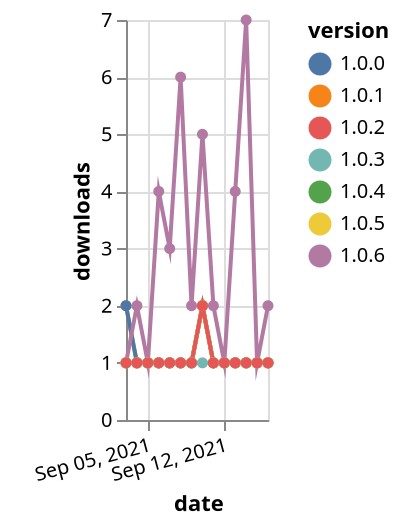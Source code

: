 {"$schema": "https://vega.github.io/schema/vega-lite/v5.json", "description": "A simple bar chart with embedded data.", "data": {"values": [{"date": "2021-09-03", "total": 132, "delta": 1, "version": "1.0.4"}, {"date": "2021-09-04", "total": 133, "delta": 1, "version": "1.0.4"}, {"date": "2021-09-05", "total": 134, "delta": 1, "version": "1.0.4"}, {"date": "2021-09-06", "total": 135, "delta": 1, "version": "1.0.4"}, {"date": "2021-09-07", "total": 136, "delta": 1, "version": "1.0.4"}, {"date": "2021-09-08", "total": 137, "delta": 1, "version": "1.0.4"}, {"date": "2021-09-09", "total": 138, "delta": 1, "version": "1.0.4"}, {"date": "2021-09-10", "total": 140, "delta": 2, "version": "1.0.4"}, {"date": "2021-09-11", "total": 141, "delta": 1, "version": "1.0.4"}, {"date": "2021-09-12", "total": 142, "delta": 1, "version": "1.0.4"}, {"date": "2021-09-13", "total": 143, "delta": 1, "version": "1.0.4"}, {"date": "2021-09-14", "total": 144, "delta": 1, "version": "1.0.4"}, {"date": "2021-09-15", "total": 145, "delta": 1, "version": "1.0.4"}, {"date": "2021-09-16", "total": 146, "delta": 1, "version": "1.0.4"}, {"date": "2021-09-03", "total": 168, "delta": 2, "version": "1.0.1"}, {"date": "2021-09-04", "total": 169, "delta": 1, "version": "1.0.1"}, {"date": "2021-09-05", "total": 170, "delta": 1, "version": "1.0.1"}, {"date": "2021-09-06", "total": 171, "delta": 1, "version": "1.0.1"}, {"date": "2021-09-07", "total": 172, "delta": 1, "version": "1.0.1"}, {"date": "2021-09-08", "total": 173, "delta": 1, "version": "1.0.1"}, {"date": "2021-09-09", "total": 174, "delta": 1, "version": "1.0.1"}, {"date": "2021-09-10", "total": 176, "delta": 2, "version": "1.0.1"}, {"date": "2021-09-11", "total": 177, "delta": 1, "version": "1.0.1"}, {"date": "2021-09-12", "total": 178, "delta": 1, "version": "1.0.1"}, {"date": "2021-09-13", "total": 179, "delta": 1, "version": "1.0.1"}, {"date": "2021-09-14", "total": 180, "delta": 1, "version": "1.0.1"}, {"date": "2021-09-15", "total": 181, "delta": 1, "version": "1.0.1"}, {"date": "2021-09-16", "total": 182, "delta": 1, "version": "1.0.1"}, {"date": "2021-09-03", "total": 160, "delta": 2, "version": "1.0.0"}, {"date": "2021-09-04", "total": 161, "delta": 1, "version": "1.0.0"}, {"date": "2021-09-05", "total": 162, "delta": 1, "version": "1.0.0"}, {"date": "2021-09-06", "total": 163, "delta": 1, "version": "1.0.0"}, {"date": "2021-09-07", "total": 164, "delta": 1, "version": "1.0.0"}, {"date": "2021-09-08", "total": 165, "delta": 1, "version": "1.0.0"}, {"date": "2021-09-09", "total": 166, "delta": 1, "version": "1.0.0"}, {"date": "2021-09-10", "total": 168, "delta": 2, "version": "1.0.0"}, {"date": "2021-09-11", "total": 169, "delta": 1, "version": "1.0.0"}, {"date": "2021-09-12", "total": 170, "delta": 1, "version": "1.0.0"}, {"date": "2021-09-13", "total": 171, "delta": 1, "version": "1.0.0"}, {"date": "2021-09-14", "total": 172, "delta": 1, "version": "1.0.0"}, {"date": "2021-09-15", "total": 173, "delta": 1, "version": "1.0.0"}, {"date": "2021-09-16", "total": 174, "delta": 1, "version": "1.0.0"}, {"date": "2021-09-03", "total": 573, "delta": 1, "version": "1.0.6"}, {"date": "2021-09-04", "total": 575, "delta": 2, "version": "1.0.6"}, {"date": "2021-09-05", "total": 576, "delta": 1, "version": "1.0.6"}, {"date": "2021-09-06", "total": 580, "delta": 4, "version": "1.0.6"}, {"date": "2021-09-07", "total": 583, "delta": 3, "version": "1.0.6"}, {"date": "2021-09-08", "total": 589, "delta": 6, "version": "1.0.6"}, {"date": "2021-09-09", "total": 591, "delta": 2, "version": "1.0.6"}, {"date": "2021-09-10", "total": 596, "delta": 5, "version": "1.0.6"}, {"date": "2021-09-11", "total": 598, "delta": 2, "version": "1.0.6"}, {"date": "2021-09-12", "total": 599, "delta": 1, "version": "1.0.6"}, {"date": "2021-09-13", "total": 603, "delta": 4, "version": "1.0.6"}, {"date": "2021-09-14", "total": 610, "delta": 7, "version": "1.0.6"}, {"date": "2021-09-15", "total": 611, "delta": 1, "version": "1.0.6"}, {"date": "2021-09-16", "total": 613, "delta": 2, "version": "1.0.6"}, {"date": "2021-09-03", "total": 204, "delta": 1, "version": "1.0.3"}, {"date": "2021-09-04", "total": 205, "delta": 1, "version": "1.0.3"}, {"date": "2021-09-05", "total": 206, "delta": 1, "version": "1.0.3"}, {"date": "2021-09-06", "total": 207, "delta": 1, "version": "1.0.3"}, {"date": "2021-09-07", "total": 208, "delta": 1, "version": "1.0.3"}, {"date": "2021-09-08", "total": 209, "delta": 1, "version": "1.0.3"}, {"date": "2021-09-09", "total": 210, "delta": 1, "version": "1.0.3"}, {"date": "2021-09-10", "total": 211, "delta": 1, "version": "1.0.3"}, {"date": "2021-09-11", "total": 212, "delta": 1, "version": "1.0.3"}, {"date": "2021-09-12", "total": 213, "delta": 1, "version": "1.0.3"}, {"date": "2021-09-13", "total": 214, "delta": 1, "version": "1.0.3"}, {"date": "2021-09-14", "total": 215, "delta": 1, "version": "1.0.3"}, {"date": "2021-09-15", "total": 216, "delta": 1, "version": "1.0.3"}, {"date": "2021-09-16", "total": 217, "delta": 1, "version": "1.0.3"}, {"date": "2021-09-03", "total": 275, "delta": 1, "version": "1.0.5"}, {"date": "2021-09-04", "total": 276, "delta": 1, "version": "1.0.5"}, {"date": "2021-09-05", "total": 277, "delta": 1, "version": "1.0.5"}, {"date": "2021-09-06", "total": 278, "delta": 1, "version": "1.0.5"}, {"date": "2021-09-07", "total": 279, "delta": 1, "version": "1.0.5"}, {"date": "2021-09-08", "total": 280, "delta": 1, "version": "1.0.5"}, {"date": "2021-09-09", "total": 281, "delta": 1, "version": "1.0.5"}, {"date": "2021-09-10", "total": 283, "delta": 2, "version": "1.0.5"}, {"date": "2021-09-11", "total": 284, "delta": 1, "version": "1.0.5"}, {"date": "2021-09-12", "total": 285, "delta": 1, "version": "1.0.5"}, {"date": "2021-09-13", "total": 286, "delta": 1, "version": "1.0.5"}, {"date": "2021-09-14", "total": 287, "delta": 1, "version": "1.0.5"}, {"date": "2021-09-15", "total": 288, "delta": 1, "version": "1.0.5"}, {"date": "2021-09-16", "total": 289, "delta": 1, "version": "1.0.5"}, {"date": "2021-09-03", "total": 162, "delta": 1, "version": "1.0.2"}, {"date": "2021-09-04", "total": 163, "delta": 1, "version": "1.0.2"}, {"date": "2021-09-05", "total": 164, "delta": 1, "version": "1.0.2"}, {"date": "2021-09-06", "total": 165, "delta": 1, "version": "1.0.2"}, {"date": "2021-09-07", "total": 166, "delta": 1, "version": "1.0.2"}, {"date": "2021-09-08", "total": 167, "delta": 1, "version": "1.0.2"}, {"date": "2021-09-09", "total": 168, "delta": 1, "version": "1.0.2"}, {"date": "2021-09-10", "total": 170, "delta": 2, "version": "1.0.2"}, {"date": "2021-09-11", "total": 171, "delta": 1, "version": "1.0.2"}, {"date": "2021-09-12", "total": 172, "delta": 1, "version": "1.0.2"}, {"date": "2021-09-13", "total": 173, "delta": 1, "version": "1.0.2"}, {"date": "2021-09-14", "total": 174, "delta": 1, "version": "1.0.2"}, {"date": "2021-09-15", "total": 175, "delta": 1, "version": "1.0.2"}, {"date": "2021-09-16", "total": 176, "delta": 1, "version": "1.0.2"}]}, "width": "container", "mark": {"type": "line", "point": {"filled": true}}, "encoding": {"x": {"field": "date", "type": "temporal", "timeUnit": "yearmonthdate", "title": "date", "axis": {"labelAngle": -15}}, "y": {"field": "delta", "type": "quantitative", "title": "downloads"}, "color": {"field": "version", "type": "nominal"}, "tooltip": {"field": "delta"}}}